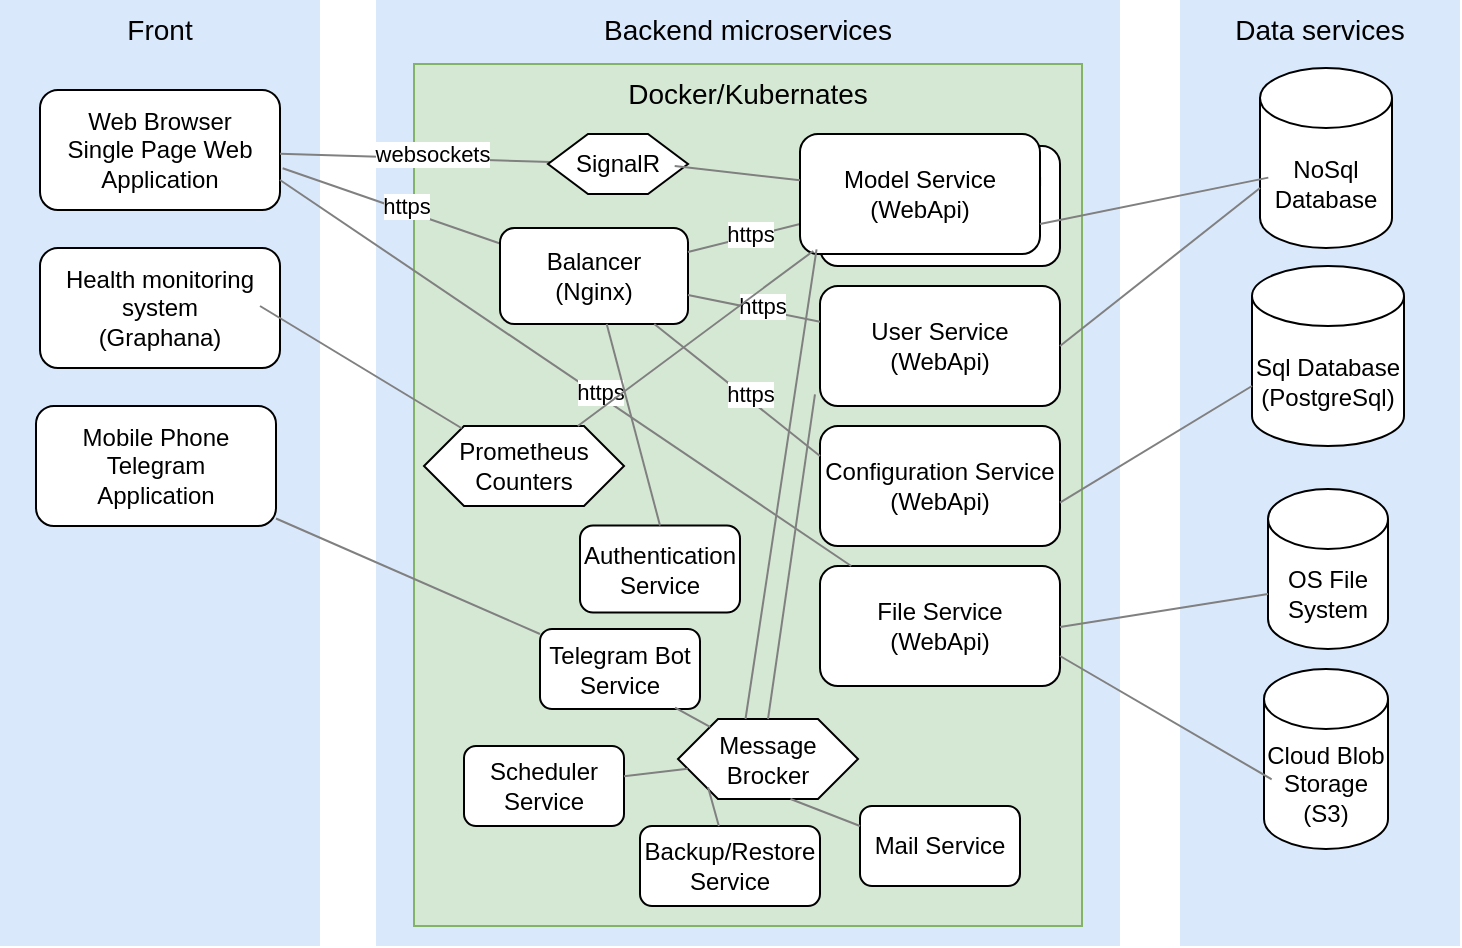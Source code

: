 <mxfile version="24.8.3">
  <diagram name="Page-1" id="197159a0-c6a4-9194-75a8-e4174976684c">
    <mxGraphModel dx="1434" dy="780" grid="1" gridSize="10" guides="1" tooltips="1" connect="1" arrows="1" fold="1" page="1" pageScale="1.5" pageWidth="1169" pageHeight="826" background="none" math="0" shadow="0">
      <root>
        <mxCell id="0" style=";html=1;" />
        <mxCell id="1" style=";html=1;" parent="0" />
        <mxCell id="1257a543d1cacc4b-44" value="Backend microservices" style="whiteSpace=wrap;html=1;fillColor=#dae8fc;fontSize=14;strokeColor=none;verticalAlign=top;" parent="1" vertex="1">
          <mxGeometry x="218" y="20" width="372" height="473" as="geometry" />
        </mxCell>
        <mxCell id="X37Bu5zIvwr4Fjk_C3ht-18" value="Docker/Kubernates" style="whiteSpace=wrap;html=1;fillColor=#d5e8d4;fontSize=14;strokeColor=#82b366;verticalAlign=top;" parent="1" vertex="1">
          <mxGeometry x="237" y="52" width="334" height="431" as="geometry" />
        </mxCell>
        <mxCell id="1257a543d1cacc4b-43" value="Front" style="whiteSpace=wrap;html=1;fillColor=#dae8fc;fontSize=14;strokeColor=none;verticalAlign=top;" parent="1" vertex="1">
          <mxGeometry x="30" y="20" width="160" height="473" as="geometry" />
        </mxCell>
        <mxCell id="1257a543d1cacc4b-27" style="rounded=0;html=1;startSize=10;endSize=10;jettySize=auto;orthogonalLoop=1;fontSize=14;endArrow=none;endFill=0;strokeColor=#808080;exitX=1.011;exitY=0.652;exitDx=0;exitDy=0;exitPerimeter=0;" parent="1" source="X37Bu5zIvwr4Fjk_C3ht-3" target="X37Bu5zIvwr4Fjk_C3ht-20" edge="1">
          <mxGeometry relative="1" as="geometry">
            <mxPoint x="118" y="403.627" as="sourcePoint" />
            <mxPoint x="181.355" y="342" as="targetPoint" />
          </mxGeometry>
        </mxCell>
        <mxCell id="X37Bu5zIvwr4Fjk_C3ht-24" value="https" style="edgeLabel;html=1;align=center;verticalAlign=middle;resizable=0;points=[];" parent="1257a543d1cacc4b-27" connectable="0" vertex="1">
          <mxGeometry x="0.115" y="2" relative="1" as="geometry">
            <mxPoint as="offset" />
          </mxGeometry>
        </mxCell>
        <mxCell id="X37Bu5zIvwr4Fjk_C3ht-1" value="Data services" style="whiteSpace=wrap;html=1;fillColor=#dae8fc;fontSize=14;strokeColor=none;verticalAlign=top;" parent="1" vertex="1">
          <mxGeometry x="620" y="20" width="140" height="473" as="geometry" />
        </mxCell>
        <mxCell id="X37Bu5zIvwr4Fjk_C3ht-3" value="&lt;div&gt;Web Browser&lt;/div&gt;Single Page Web Application" style="rounded=1;whiteSpace=wrap;html=1;" parent="1" vertex="1">
          <mxGeometry x="50" y="65" width="120" height="60" as="geometry" />
        </mxCell>
        <mxCell id="X37Bu5zIvwr4Fjk_C3ht-4" value="&lt;div&gt;Mobile Phone&lt;/div&gt;&lt;div&gt;Telegram&lt;/div&gt;&lt;div&gt;Application&lt;/div&gt;" style="rounded=1;whiteSpace=wrap;html=1;" parent="1" vertex="1">
          <mxGeometry x="48" y="223" width="120" height="60" as="geometry" />
        </mxCell>
        <mxCell id="X37Bu5zIvwr4Fjk_C3ht-5" value="&lt;div&gt;Health monitoring system&lt;/div&gt;&lt;div&gt;(Graphana)&lt;/div&gt;" style="rounded=1;whiteSpace=wrap;html=1;" parent="1" vertex="1">
          <mxGeometry x="50" y="144" width="120" height="60" as="geometry" />
        </mxCell>
        <mxCell id="X37Bu5zIvwr4Fjk_C3ht-7" value="Bugtracker Domain Service&lt;div&gt;(WebApi)&lt;/div&gt;" style="rounded=1;whiteSpace=wrap;html=1;" parent="1" vertex="1">
          <mxGeometry x="440" y="93" width="120" height="60" as="geometry" />
        </mxCell>
        <mxCell id="X37Bu5zIvwr4Fjk_C3ht-8" value="Configuration Service&lt;div&gt;(WebApi)&lt;/div&gt;" style="rounded=1;whiteSpace=wrap;html=1;" parent="1" vertex="1">
          <mxGeometry x="440" y="233" width="120" height="60" as="geometry" />
        </mxCell>
        <mxCell id="X37Bu5zIvwr4Fjk_C3ht-9" value="User Service&lt;div&gt;(WebApi)&lt;/div&gt;" style="rounded=1;whiteSpace=wrap;html=1;" parent="1" vertex="1">
          <mxGeometry x="440" y="163" width="120" height="60" as="geometry" />
        </mxCell>
        <mxCell id="X37Bu5zIvwr4Fjk_C3ht-10" value="Backup/Restore Service" style="rounded=1;whiteSpace=wrap;html=1;" parent="1" vertex="1">
          <mxGeometry x="350" y="433" width="90" height="40" as="geometry" />
        </mxCell>
        <mxCell id="X37Bu5zIvwr4Fjk_C3ht-11" value="Sql Database&lt;div&gt;(PostgreSql)&lt;/div&gt;" style="shape=cylinder3;whiteSpace=wrap;html=1;boundedLbl=1;backgroundOutline=1;size=15;" parent="1" vertex="1">
          <mxGeometry x="656" y="153" width="76" height="90" as="geometry" />
        </mxCell>
        <mxCell id="X37Bu5zIvwr4Fjk_C3ht-12" value="NoSql&lt;div&gt;Database&lt;/div&gt;" style="shape=cylinder3;whiteSpace=wrap;html=1;boundedLbl=1;backgroundOutline=1;size=15;" parent="1" vertex="1">
          <mxGeometry x="660" y="54" width="66" height="90" as="geometry" />
        </mxCell>
        <mxCell id="X37Bu5zIvwr4Fjk_C3ht-13" value="OS File System" style="shape=cylinder3;whiteSpace=wrap;html=1;boundedLbl=1;backgroundOutline=1;size=15;" parent="1" vertex="1">
          <mxGeometry x="664" y="264.5" width="60" height="80" as="geometry" />
        </mxCell>
        <mxCell id="X37Bu5zIvwr4Fjk_C3ht-14" value="Cloud Blob Storage&lt;div&gt;(S3)&lt;/div&gt;" style="shape=cylinder3;whiteSpace=wrap;html=1;boundedLbl=1;backgroundOutline=1;size=15;" parent="1" vertex="1">
          <mxGeometry x="662" y="354.5" width="62" height="90" as="geometry" />
        </mxCell>
        <mxCell id="X37Bu5zIvwr4Fjk_C3ht-15" value="Telegram Bot Service" style="rounded=1;whiteSpace=wrap;html=1;" parent="1" vertex="1">
          <mxGeometry x="300" y="334.5" width="80" height="40" as="geometry" />
        </mxCell>
        <mxCell id="X37Bu5zIvwr4Fjk_C3ht-16" value="Prometheus&lt;div&gt;Counters&lt;/div&gt;" style="shape=hexagon;perimeter=hexagonPerimeter2;whiteSpace=wrap;html=1;fixedSize=1;" parent="1" vertex="1">
          <mxGeometry x="242" y="233" width="100" height="40" as="geometry" />
        </mxCell>
        <mxCell id="X37Bu5zIvwr4Fjk_C3ht-17" value="Message Brocker" style="shape=hexagon;perimeter=hexagonPerimeter2;whiteSpace=wrap;html=1;fixedSize=1;" parent="1" vertex="1">
          <mxGeometry x="369" y="379.5" width="90" height="40" as="geometry" />
        </mxCell>
        <mxCell id="X37Bu5zIvwr4Fjk_C3ht-19" value="Mail Service" style="rounded=1;whiteSpace=wrap;html=1;" parent="1" vertex="1">
          <mxGeometry x="460" y="423" width="80" height="40" as="geometry" />
        </mxCell>
        <mxCell id="X37Bu5zIvwr4Fjk_C3ht-20" value="Balancer&lt;div&gt;(Nginx)&lt;/div&gt;" style="rounded=1;whiteSpace=wrap;html=1;" parent="1" vertex="1">
          <mxGeometry x="280" y="134" width="94" height="48" as="geometry" />
        </mxCell>
        <mxCell id="X37Bu5zIvwr4Fjk_C3ht-25" style="rounded=0;html=1;startSize=10;endSize=10;jettySize=auto;orthogonalLoop=1;fontSize=14;endArrow=none;endFill=0;strokeColor=#808080;" parent="1" target="X37Bu5zIvwr4Fjk_C3ht-16" edge="1">
          <mxGeometry relative="1" as="geometry">
            <mxPoint x="160" y="173" as="sourcePoint" />
            <mxPoint x="245" y="296" as="targetPoint" />
          </mxGeometry>
        </mxCell>
        <mxCell id="X37Bu5zIvwr4Fjk_C3ht-27" style="rounded=0;html=1;startSize=10;endSize=10;jettySize=auto;orthogonalLoop=1;fontSize=14;endArrow=none;endFill=0;strokeColor=#808080;" parent="1" source="X37Bu5zIvwr4Fjk_C3ht-3" target="X37Bu5zIvwr4Fjk_C3ht-29" edge="1">
          <mxGeometry relative="1" as="geometry">
            <mxPoint x="-57" y="114" as="sourcePoint" />
            <mxPoint x="256" y="153" as="targetPoint" />
          </mxGeometry>
        </mxCell>
        <mxCell id="X37Bu5zIvwr4Fjk_C3ht-28" value="websockets" style="edgeLabel;html=1;align=center;verticalAlign=middle;resizable=0;points=[];" parent="X37Bu5zIvwr4Fjk_C3ht-27" connectable="0" vertex="1">
          <mxGeometry x="0.115" y="2" relative="1" as="geometry">
            <mxPoint as="offset" />
          </mxGeometry>
        </mxCell>
        <mxCell id="X37Bu5zIvwr4Fjk_C3ht-29" value="SignalR" style="shape=hexagon;perimeter=hexagonPerimeter2;whiteSpace=wrap;html=1;fixedSize=1;" parent="1" vertex="1">
          <mxGeometry x="304" y="87" width="70" height="30" as="geometry" />
        </mxCell>
        <mxCell id="X37Bu5zIvwr4Fjk_C3ht-30" style="rounded=0;html=1;startSize=10;endSize=10;jettySize=auto;orthogonalLoop=1;fontSize=14;endArrow=none;endFill=0;strokeColor=#808080;" parent="1" source="X37Bu5zIvwr4Fjk_C3ht-4" target="X37Bu5zIvwr4Fjk_C3ht-15" edge="1">
          <mxGeometry relative="1" as="geometry">
            <mxPoint x="-58" y="267" as="sourcePoint" />
            <mxPoint x="392" y="281" as="targetPoint" />
          </mxGeometry>
        </mxCell>
        <mxCell id="X37Bu5zIvwr4Fjk_C3ht-31" style="rounded=0;html=1;startSize=10;endSize=10;jettySize=auto;orthogonalLoop=1;fontSize=14;endArrow=none;endFill=0;strokeColor=#808080;exitX=1;exitY=0.25;exitDx=0;exitDy=0;entryX=0;entryY=0.75;entryDx=0;entryDy=0;" parent="1" source="X37Bu5zIvwr4Fjk_C3ht-20" target="X37Bu5zIvwr4Fjk_C3ht-35" edge="1">
          <mxGeometry relative="1" as="geometry">
            <mxPoint x="364" y="117.5" as="sourcePoint" />
            <mxPoint x="701" y="128.5" as="targetPoint" />
          </mxGeometry>
        </mxCell>
        <mxCell id="X37Bu5zIvwr4Fjk_C3ht-32" value="https" style="edgeLabel;html=1;align=center;verticalAlign=middle;resizable=0;points=[];" parent="X37Bu5zIvwr4Fjk_C3ht-31" connectable="0" vertex="1">
          <mxGeometry x="0.115" y="2" relative="1" as="geometry">
            <mxPoint as="offset" />
          </mxGeometry>
        </mxCell>
        <mxCell id="X37Bu5zIvwr4Fjk_C3ht-33" style="rounded=0;html=1;startSize=10;endSize=10;jettySize=auto;orthogonalLoop=1;fontSize=14;endArrow=none;endFill=0;strokeColor=#808080;" parent="1" source="X37Bu5zIvwr4Fjk_C3ht-20" target="X37Bu5zIvwr4Fjk_C3ht-9" edge="1">
          <mxGeometry relative="1" as="geometry">
            <mxPoint x="374" y="127.5" as="sourcePoint" />
            <mxPoint x="450" y="131" as="targetPoint" />
          </mxGeometry>
        </mxCell>
        <mxCell id="X37Bu5zIvwr4Fjk_C3ht-34" value="https" style="edgeLabel;html=1;align=center;verticalAlign=middle;resizable=0;points=[];" parent="X37Bu5zIvwr4Fjk_C3ht-33" connectable="0" vertex="1">
          <mxGeometry x="0.115" y="2" relative="1" as="geometry">
            <mxPoint as="offset" />
          </mxGeometry>
        </mxCell>
        <mxCell id="X37Bu5zIvwr4Fjk_C3ht-35" value="Model Service&lt;div&gt;(WebApi)&lt;/div&gt;" style="rounded=1;whiteSpace=wrap;html=1;" parent="1" vertex="1">
          <mxGeometry x="430" y="87" width="120" height="60" as="geometry" />
        </mxCell>
        <mxCell id="X37Bu5zIvwr4Fjk_C3ht-36" style="rounded=0;html=1;startSize=10;endSize=10;jettySize=auto;orthogonalLoop=1;fontSize=14;endArrow=none;endFill=0;strokeColor=#808080;entryX=0;entryY=0.25;entryDx=0;entryDy=0;" parent="1" source="X37Bu5zIvwr4Fjk_C3ht-20" target="X37Bu5zIvwr4Fjk_C3ht-8" edge="1">
          <mxGeometry relative="1" as="geometry">
            <mxPoint x="374" y="147" as="sourcePoint" />
            <mxPoint x="450" y="178" as="targetPoint" />
          </mxGeometry>
        </mxCell>
        <mxCell id="X37Bu5zIvwr4Fjk_C3ht-37" value="https" style="edgeLabel;html=1;align=center;verticalAlign=middle;resizable=0;points=[];" parent="X37Bu5zIvwr4Fjk_C3ht-36" connectable="0" vertex="1">
          <mxGeometry x="0.115" y="2" relative="1" as="geometry">
            <mxPoint as="offset" />
          </mxGeometry>
        </mxCell>
        <mxCell id="X37Bu5zIvwr4Fjk_C3ht-39" style="rounded=0;html=1;startSize=10;endSize=10;jettySize=auto;orthogonalLoop=1;fontSize=14;endArrow=none;endFill=0;strokeColor=#808080;exitX=1;exitY=0.75;exitDx=0;exitDy=0;entryX=0.063;entryY=0.609;entryDx=0;entryDy=0;entryPerimeter=0;" parent="1" source="X37Bu5zIvwr4Fjk_C3ht-35" target="X37Bu5zIvwr4Fjk_C3ht-12" edge="1">
          <mxGeometry relative="1" as="geometry">
            <mxPoint x="167" y="183" as="sourcePoint" />
            <mxPoint x="314" y="239" as="targetPoint" />
          </mxGeometry>
        </mxCell>
        <mxCell id="X37Bu5zIvwr4Fjk_C3ht-40" style="rounded=0;html=1;startSize=10;endSize=10;jettySize=auto;orthogonalLoop=1;fontSize=14;endArrow=none;endFill=0;strokeColor=#808080;exitX=1;exitY=0.75;exitDx=0;exitDy=0;entryX=0;entryY=0;entryDx=0;entryDy=60;entryPerimeter=0;" parent="1" target="X37Bu5zIvwr4Fjk_C3ht-12" edge="1">
          <mxGeometry relative="1" as="geometry">
            <mxPoint x="560" y="193" as="sourcePoint" />
            <mxPoint x="702" y="171" as="targetPoint" />
          </mxGeometry>
        </mxCell>
        <mxCell id="X37Bu5zIvwr4Fjk_C3ht-41" style="rounded=0;html=1;startSize=10;endSize=10;jettySize=auto;orthogonalLoop=1;fontSize=14;endArrow=none;endFill=0;strokeColor=#808080;exitX=1;exitY=0.639;exitDx=0;exitDy=0;entryX=0;entryY=0;entryDx=0;entryDy=60;entryPerimeter=0;exitPerimeter=0;" parent="1" source="X37Bu5zIvwr4Fjk_C3ht-8" target="X37Bu5zIvwr4Fjk_C3ht-11" edge="1">
          <mxGeometry relative="1" as="geometry">
            <mxPoint x="570" y="203" as="sourcePoint" />
            <mxPoint x="700" y="124" as="targetPoint" />
          </mxGeometry>
        </mxCell>
        <mxCell id="X37Bu5zIvwr4Fjk_C3ht-42" value="File Service&lt;div&gt;(WebApi)&lt;/div&gt;" style="rounded=1;whiteSpace=wrap;html=1;" parent="1" vertex="1">
          <mxGeometry x="440" y="303" width="120" height="60" as="geometry" />
        </mxCell>
        <mxCell id="X37Bu5zIvwr4Fjk_C3ht-43" style="rounded=0;html=1;startSize=10;endSize=10;jettySize=auto;orthogonalLoop=1;fontSize=14;endArrow=none;endFill=0;strokeColor=#808080;exitX=1;exitY=0.639;exitDx=0;exitDy=0;entryX=0;entryY=0;entryDx=0;entryDy=52.5;entryPerimeter=0;exitPerimeter=0;" parent="1" target="X37Bu5zIvwr4Fjk_C3ht-13" edge="1">
          <mxGeometry relative="1" as="geometry">
            <mxPoint x="560" y="333.5" as="sourcePoint" />
            <mxPoint x="686" y="275.5" as="targetPoint" />
          </mxGeometry>
        </mxCell>
        <mxCell id="X37Bu5zIvwr4Fjk_C3ht-47" value="Scheduler&lt;div&gt;Service&lt;/div&gt;" style="rounded=1;whiteSpace=wrap;html=1;" parent="1" vertex="1">
          <mxGeometry x="262" y="393" width="80" height="40" as="geometry" />
        </mxCell>
        <mxCell id="X37Bu5zIvwr4Fjk_C3ht-48" style="rounded=0;html=1;startSize=10;endSize=10;jettySize=auto;orthogonalLoop=1;fontSize=14;endArrow=none;endFill=0;strokeColor=#808080;" parent="1" source="X37Bu5zIvwr4Fjk_C3ht-47" target="X37Bu5zIvwr4Fjk_C3ht-17" edge="1">
          <mxGeometry relative="1" as="geometry">
            <mxPoint x="168" y="282" as="sourcePoint" />
            <mxPoint x="320" y="332" as="targetPoint" />
          </mxGeometry>
        </mxCell>
        <mxCell id="X37Bu5zIvwr4Fjk_C3ht-49" style="rounded=0;html=1;startSize=10;endSize=10;jettySize=auto;orthogonalLoop=1;fontSize=14;endArrow=none;endFill=0;strokeColor=#808080;entryX=0.844;entryY=0.983;entryDx=0;entryDy=0;entryPerimeter=0;" parent="1" source="X37Bu5zIvwr4Fjk_C3ht-17" target="X37Bu5zIvwr4Fjk_C3ht-15" edge="1">
          <mxGeometry relative="1" as="geometry">
            <mxPoint x="178" y="292" as="sourcePoint" />
            <mxPoint x="330" y="342" as="targetPoint" />
          </mxGeometry>
        </mxCell>
        <mxCell id="X37Bu5zIvwr4Fjk_C3ht-50" style="rounded=0;html=1;startSize=10;endSize=10;jettySize=auto;orthogonalLoop=1;fontSize=14;endArrow=none;endFill=0;strokeColor=#808080;entryX=0.625;entryY=1;entryDx=0;entryDy=0;exitX=0;exitY=0.25;exitDx=0;exitDy=0;" parent="1" source="X37Bu5zIvwr4Fjk_C3ht-19" target="X37Bu5zIvwr4Fjk_C3ht-17" edge="1">
          <mxGeometry relative="1" as="geometry">
            <mxPoint x="440" y="423" as="sourcePoint" />
            <mxPoint x="417" y="404" as="targetPoint" />
          </mxGeometry>
        </mxCell>
        <mxCell id="X37Bu5zIvwr4Fjk_C3ht-51" style="rounded=0;html=1;startSize=10;endSize=10;jettySize=auto;orthogonalLoop=1;fontSize=14;endArrow=none;endFill=0;strokeColor=#808080;entryX=0.167;entryY=0.854;entryDx=0;entryDy=0;entryPerimeter=0;" parent="1" source="X37Bu5zIvwr4Fjk_C3ht-10" target="X37Bu5zIvwr4Fjk_C3ht-17" edge="1">
          <mxGeometry relative="1" as="geometry">
            <mxPoint x="362" y="403" as="sourcePoint" />
            <mxPoint x="390" y="403" as="targetPoint" />
          </mxGeometry>
        </mxCell>
        <mxCell id="X37Bu5zIvwr4Fjk_C3ht-53" style="rounded=0;html=1;startSize=10;endSize=10;jettySize=auto;orthogonalLoop=1;fontSize=14;endArrow=none;endFill=0;strokeColor=#808080;exitX=1;exitY=0.75;exitDx=0;exitDy=0;" parent="1" source="X37Bu5zIvwr4Fjk_C3ht-3" target="X37Bu5zIvwr4Fjk_C3ht-42" edge="1">
          <mxGeometry relative="1" as="geometry">
            <mxPoint x="171" y="114" as="sourcePoint" />
            <mxPoint x="280" y="123" as="targetPoint" />
          </mxGeometry>
        </mxCell>
        <mxCell id="X37Bu5zIvwr4Fjk_C3ht-54" value="https" style="edgeLabel;html=1;align=center;verticalAlign=middle;resizable=0;points=[];" parent="X37Bu5zIvwr4Fjk_C3ht-53" connectable="0" vertex="1">
          <mxGeometry x="0.115" y="2" relative="1" as="geometry">
            <mxPoint as="offset" />
          </mxGeometry>
        </mxCell>
        <mxCell id="X37Bu5zIvwr4Fjk_C3ht-55" style="rounded=0;html=1;startSize=10;endSize=10;jettySize=auto;orthogonalLoop=1;fontSize=14;endArrow=none;endFill=0;strokeColor=#808080;exitX=0.905;exitY=0.533;exitDx=0;exitDy=0;exitPerimeter=0;" parent="1" source="X37Bu5zIvwr4Fjk_C3ht-29" target="X37Bu5zIvwr4Fjk_C3ht-35" edge="1">
          <mxGeometry relative="1" as="geometry">
            <mxPoint x="167" y="183" as="sourcePoint" />
            <mxPoint x="294" y="273" as="targetPoint" />
          </mxGeometry>
        </mxCell>
        <mxCell id="X37Bu5zIvwr4Fjk_C3ht-57" style="rounded=0;html=1;startSize=10;endSize=10;jettySize=auto;orthogonalLoop=1;fontSize=14;endArrow=none;endFill=0;strokeColor=#808080;exitX=-0.028;exitY=0.875;exitDx=0;exitDy=0;exitPerimeter=0;" parent="1" source="X37Bu5zIvwr4Fjk_C3ht-7" target="X37Bu5zIvwr4Fjk_C3ht-16" edge="1">
          <mxGeometry relative="1" as="geometry">
            <mxPoint x="440" y="143" as="sourcePoint" />
            <mxPoint x="291" y="254" as="targetPoint" />
          </mxGeometry>
        </mxCell>
        <mxCell id="X37Bu5zIvwr4Fjk_C3ht-58" style="rounded=0;html=1;startSize=10;endSize=10;jettySize=auto;orthogonalLoop=1;fontSize=14;endArrow=none;endFill=0;strokeColor=#808080;exitX=0.069;exitY=0.961;exitDx=0;exitDy=0;exitPerimeter=0;entryX=0.375;entryY=0;entryDx=0;entryDy=0;" parent="1" source="X37Bu5zIvwr4Fjk_C3ht-35" target="X37Bu5zIvwr4Fjk_C3ht-17" edge="1">
          <mxGeometry relative="1" as="geometry">
            <mxPoint x="170" y="183" as="sourcePoint" />
            <mxPoint x="291" y="254" as="targetPoint" />
          </mxGeometry>
        </mxCell>
        <mxCell id="X37Bu5zIvwr4Fjk_C3ht-59" style="rounded=0;html=1;startSize=10;endSize=10;jettySize=auto;orthogonalLoop=1;fontSize=14;endArrow=none;endFill=0;strokeColor=#808080;exitX=-0.021;exitY=0.903;exitDx=0;exitDy=0;exitPerimeter=0;entryX=0.5;entryY=0;entryDx=0;entryDy=0;" parent="1" source="X37Bu5zIvwr4Fjk_C3ht-9" target="X37Bu5zIvwr4Fjk_C3ht-17" edge="1">
          <mxGeometry relative="1" as="geometry">
            <mxPoint x="448" y="155" as="sourcePoint" />
            <mxPoint x="424" y="383" as="targetPoint" />
          </mxGeometry>
        </mxCell>
        <mxCell id="X37Bu5zIvwr4Fjk_C3ht-60" value="Authentication Service" style="rounded=1;whiteSpace=wrap;html=1;" parent="1" vertex="1">
          <mxGeometry x="320" y="282.75" width="80" height="43.5" as="geometry" />
        </mxCell>
        <mxCell id="X37Bu5zIvwr4Fjk_C3ht-62" style="rounded=0;html=1;startSize=10;endSize=10;jettySize=auto;orthogonalLoop=1;fontSize=14;endArrow=none;endFill=0;strokeColor=#808080;entryX=0.5;entryY=0;entryDx=0;entryDy=0;" parent="1" source="X37Bu5zIvwr4Fjk_C3ht-20" target="X37Bu5zIvwr4Fjk_C3ht-60" edge="1">
          <mxGeometry relative="1" as="geometry">
            <mxPoint x="168" y="288" as="sourcePoint" />
            <mxPoint x="310" y="348" as="targetPoint" />
          </mxGeometry>
        </mxCell>
        <mxCell id="X37Bu5zIvwr4Fjk_C3ht-64" style="rounded=0;html=1;startSize=10;endSize=10;jettySize=auto;orthogonalLoop=1;fontSize=14;endArrow=none;endFill=0;strokeColor=#808080;exitX=1;exitY=0.75;exitDx=0;exitDy=0;entryX=0.062;entryY=0.613;entryDx=0;entryDy=0;entryPerimeter=0;" parent="1" source="X37Bu5zIvwr4Fjk_C3ht-42" target="X37Bu5zIvwr4Fjk_C3ht-14" edge="1">
          <mxGeometry relative="1" as="geometry">
            <mxPoint x="570" y="343.5" as="sourcePoint" />
            <mxPoint x="674" y="327" as="targetPoint" />
          </mxGeometry>
        </mxCell>
      </root>
    </mxGraphModel>
  </diagram>
</mxfile>

